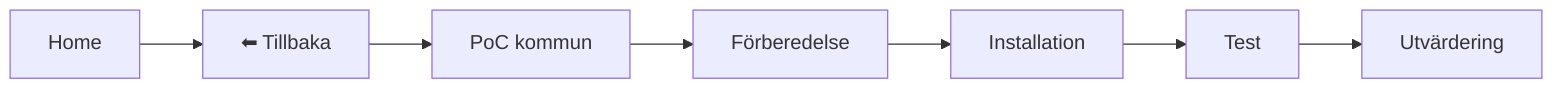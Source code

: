 flowchart LR
  LP-L2-Home[Home] --> LP-L2-Back[⬅︎ Tillbaka]
  LP-L2-Back --> LP-L2-POC[PoC kommun]

  LP-L2-POC --> F1[Förberedelse]
  F1 --> F2[Installation]
  F2 --> F3[Test]
  F3 --> F4[Utvärdering]

  click LP-L2-Home "/index.html" _self
  %% click LP-L2-Back "/l1/kundresa.html" _self